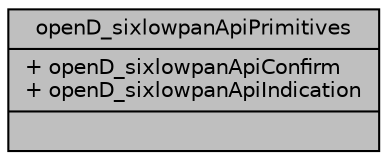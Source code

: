 digraph "openD_sixlowpanApiPrimitives"
{
  edge [fontname="Helvetica",fontsize="10",labelfontname="Helvetica",labelfontsize="10"];
  node [fontname="Helvetica",fontsize="10",shape=record];
  Node1 [label="{openD_sixlowpanApiPrimitives\n|+ openD_sixlowpanApiConfirm\l+ openD_sixlowpanApiIndication\l|}",height=0.2,width=0.4,color="black", fillcolor="grey75", style="filled", fontcolor="black"];
}
